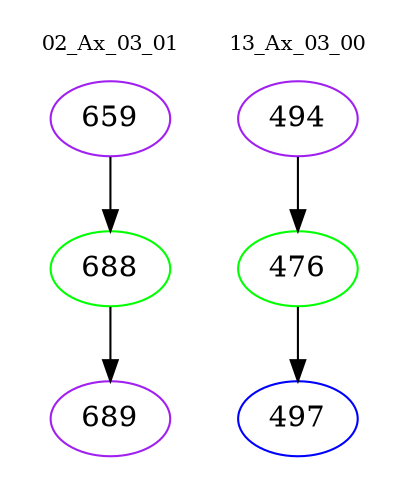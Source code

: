 digraph{
subgraph cluster_0 {
color = white
label = "02_Ax_03_01";
fontsize=10;
T0_659 [label="659", color="purple"]
T0_659 -> T0_688 [color="black"]
T0_688 [label="688", color="green"]
T0_688 -> T0_689 [color="black"]
T0_689 [label="689", color="purple"]
}
subgraph cluster_1 {
color = white
label = "13_Ax_03_00";
fontsize=10;
T1_494 [label="494", color="purple"]
T1_494 -> T1_476 [color="black"]
T1_476 [label="476", color="green"]
T1_476 -> T1_497 [color="black"]
T1_497 [label="497", color="blue"]
}
}
